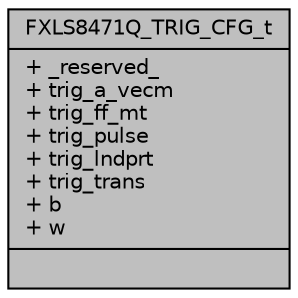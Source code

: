 digraph "FXLS8471Q_TRIG_CFG_t"
{
  edge [fontname="Helvetica",fontsize="10",labelfontname="Helvetica",labelfontsize="10"];
  node [fontname="Helvetica",fontsize="10",shape=record];
  Node1 [label="{FXLS8471Q_TRIG_CFG_t\n|+ _reserved_\l+ trig_a_vecm\l+ trig_ff_mt\l+ trig_pulse\l+ trig_lndprt\l+ trig_trans\l+ b\l+ w\l|}",height=0.2,width=0.4,color="black", fillcolor="grey75", style="filled", fontcolor="black"];
}
